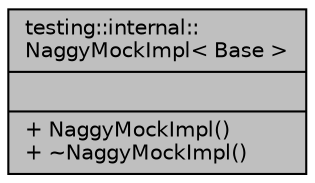 digraph "testing::internal::NaggyMockImpl&lt; Base &gt;"
{
 // INTERACTIVE_SVG=YES
 // LATEX_PDF_SIZE
  edge [fontname="Helvetica",fontsize="10",labelfontname="Helvetica",labelfontsize="10"];
  node [fontname="Helvetica",fontsize="10",shape=record];
  Node1 [label="{testing::internal::\lNaggyMockImpl\< Base \>\n||+ NaggyMockImpl()\l+ ~NaggyMockImpl()\l}",height=0.2,width=0.4,color="black", fillcolor="grey75", style="filled", fontcolor="black",tooltip=" "];
}

